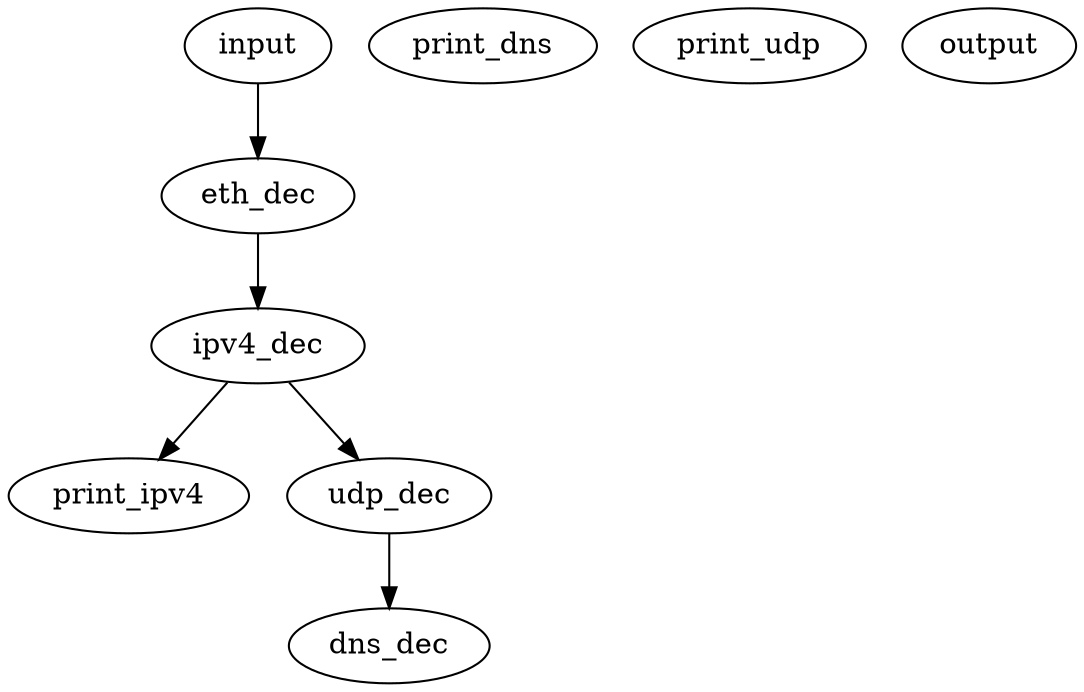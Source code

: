 digraph {
    input;
    print_ipv4 [type=print prefix=IPV4];
    print_dns [type=print prefix=DNS];
    print_udp [type=print prefix=UDP];
    output [type=output];

    input -> eth_dec;
    eth_dec -> ipv4_dec [ethertype=ipv4];
    ipv4_dec -> udp_dec [proto=udp];
    udp_dec -> dns_dec [port=53];
    ipv4_dec -> print_ipv4;
    /*
    dns_dec -> print_dns;
    udp_dec -> print_udp [unmatched=1];
    */
}
